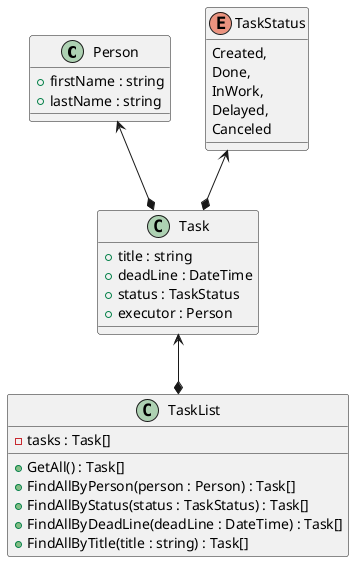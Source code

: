 ﻿@startuml
'https://plantuml.com/class-diagram

class Person {
+ firstName : string
+ lastName : string
}

enum TaskStatus {
Created,
Done,
InWork,
Delayed,
Canceled
}

TaskStatus <--* Task
Person <--* Task
class Task {
+ title : string
+ deadLine : DateTime
+ status : TaskStatus
+ executor : Person
}

Task <--* TaskList
class TaskList {
- tasks : Task[]

+ GetAll() : Task[]
+ FindAllByPerson(person : Person) : Task[]
+ FindAllByStatus(status : TaskStatus) : Task[]
+ FindAllByDeadLine(deadLine : DateTime) : Task[]
+ FindAllByTitle(title : string) : Task[]
}

@enduml